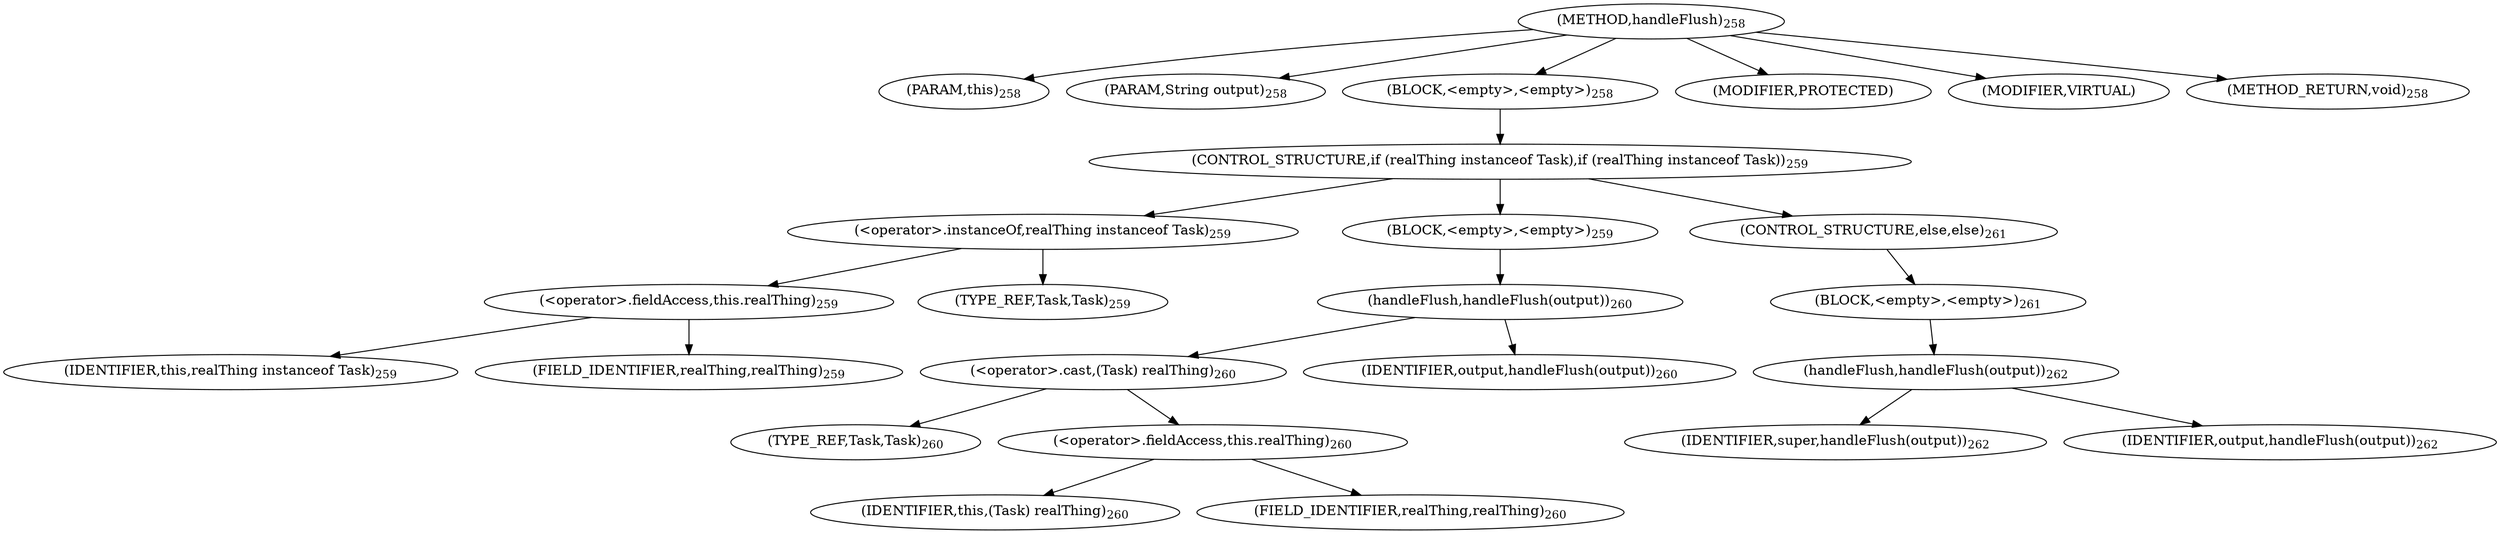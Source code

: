 digraph "handleFlush" {  
"320" [label = <(METHOD,handleFlush)<SUB>258</SUB>> ]
"321" [label = <(PARAM,this)<SUB>258</SUB>> ]
"322" [label = <(PARAM,String output)<SUB>258</SUB>> ]
"323" [label = <(BLOCK,&lt;empty&gt;,&lt;empty&gt;)<SUB>258</SUB>> ]
"324" [label = <(CONTROL_STRUCTURE,if (realThing instanceof Task),if (realThing instanceof Task))<SUB>259</SUB>> ]
"325" [label = <(&lt;operator&gt;.instanceOf,realThing instanceof Task)<SUB>259</SUB>> ]
"326" [label = <(&lt;operator&gt;.fieldAccess,this.realThing)<SUB>259</SUB>> ]
"327" [label = <(IDENTIFIER,this,realThing instanceof Task)<SUB>259</SUB>> ]
"328" [label = <(FIELD_IDENTIFIER,realThing,realThing)<SUB>259</SUB>> ]
"329" [label = <(TYPE_REF,Task,Task)<SUB>259</SUB>> ]
"330" [label = <(BLOCK,&lt;empty&gt;,&lt;empty&gt;)<SUB>259</SUB>> ]
"331" [label = <(handleFlush,handleFlush(output))<SUB>260</SUB>> ]
"332" [label = <(&lt;operator&gt;.cast,(Task) realThing)<SUB>260</SUB>> ]
"333" [label = <(TYPE_REF,Task,Task)<SUB>260</SUB>> ]
"334" [label = <(&lt;operator&gt;.fieldAccess,this.realThing)<SUB>260</SUB>> ]
"335" [label = <(IDENTIFIER,this,(Task) realThing)<SUB>260</SUB>> ]
"336" [label = <(FIELD_IDENTIFIER,realThing,realThing)<SUB>260</SUB>> ]
"337" [label = <(IDENTIFIER,output,handleFlush(output))<SUB>260</SUB>> ]
"338" [label = <(CONTROL_STRUCTURE,else,else)<SUB>261</SUB>> ]
"339" [label = <(BLOCK,&lt;empty&gt;,&lt;empty&gt;)<SUB>261</SUB>> ]
"340" [label = <(handleFlush,handleFlush(output))<SUB>262</SUB>> ]
"341" [label = <(IDENTIFIER,super,handleFlush(output))<SUB>262</SUB>> ]
"342" [label = <(IDENTIFIER,output,handleFlush(output))<SUB>262</SUB>> ]
"343" [label = <(MODIFIER,PROTECTED)> ]
"344" [label = <(MODIFIER,VIRTUAL)> ]
"345" [label = <(METHOD_RETURN,void)<SUB>258</SUB>> ]
  "320" -> "321" 
  "320" -> "322" 
  "320" -> "323" 
  "320" -> "343" 
  "320" -> "344" 
  "320" -> "345" 
  "323" -> "324" 
  "324" -> "325" 
  "324" -> "330" 
  "324" -> "338" 
  "325" -> "326" 
  "325" -> "329" 
  "326" -> "327" 
  "326" -> "328" 
  "330" -> "331" 
  "331" -> "332" 
  "331" -> "337" 
  "332" -> "333" 
  "332" -> "334" 
  "334" -> "335" 
  "334" -> "336" 
  "338" -> "339" 
  "339" -> "340" 
  "340" -> "341" 
  "340" -> "342" 
}
